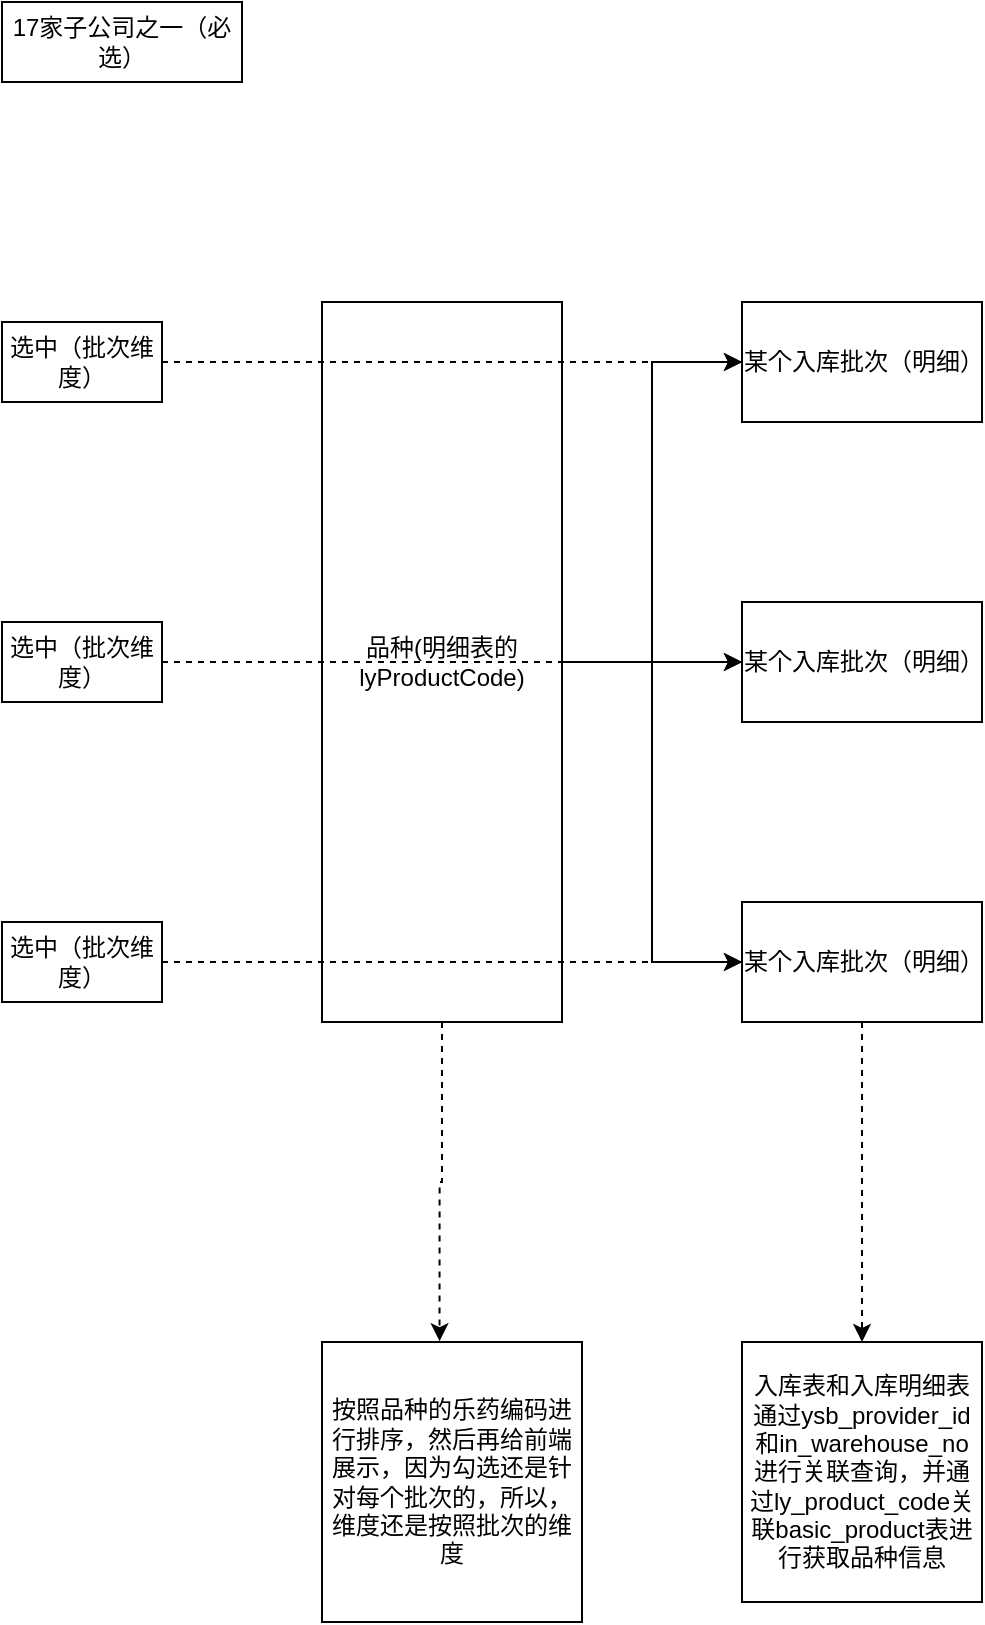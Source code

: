 <mxfile version="14.7.2" type="github">
  <diagram id="C5RBs43oDa-KdzZeNtuy" name="Page-1">
    <mxGraphModel dx="1038" dy="547" grid="1" gridSize="10" guides="1" tooltips="1" connect="1" arrows="1" fold="1" page="1" pageScale="1" pageWidth="827" pageHeight="1169" math="0" shadow="0">
      <root>
        <mxCell id="WIyWlLk6GJQsqaUBKTNV-0" />
        <mxCell id="WIyWlLk6GJQsqaUBKTNV-1" parent="WIyWlLk6GJQsqaUBKTNV-0" />
        <mxCell id="XHn2JGM8GZ9QQ2l2qrSP-2" value="某个入库批次（明细）" style="rounded=0;whiteSpace=wrap;html=1;" vertex="1" parent="WIyWlLk6GJQsqaUBKTNV-1">
          <mxGeometry x="410" y="190" width="120" height="60" as="geometry" />
        </mxCell>
        <mxCell id="XHn2JGM8GZ9QQ2l2qrSP-8" style="edgeStyle=orthogonalEdgeStyle;rounded=0;orthogonalLoop=1;jettySize=auto;html=1;entryX=0;entryY=0.5;entryDx=0;entryDy=0;" edge="1" parent="WIyWlLk6GJQsqaUBKTNV-1" source="XHn2JGM8GZ9QQ2l2qrSP-3" target="XHn2JGM8GZ9QQ2l2qrSP-2">
          <mxGeometry relative="1" as="geometry" />
        </mxCell>
        <mxCell id="XHn2JGM8GZ9QQ2l2qrSP-9" style="edgeStyle=orthogonalEdgeStyle;rounded=0;orthogonalLoop=1;jettySize=auto;html=1;exitX=1;exitY=0.5;exitDx=0;exitDy=0;entryX=0;entryY=0.5;entryDx=0;entryDy=0;" edge="1" parent="WIyWlLk6GJQsqaUBKTNV-1" source="XHn2JGM8GZ9QQ2l2qrSP-3" target="XHn2JGM8GZ9QQ2l2qrSP-4">
          <mxGeometry relative="1" as="geometry" />
        </mxCell>
        <mxCell id="XHn2JGM8GZ9QQ2l2qrSP-12" style="edgeStyle=orthogonalEdgeStyle;rounded=0;orthogonalLoop=1;jettySize=auto;html=1;exitX=1;exitY=0.5;exitDx=0;exitDy=0;entryX=0;entryY=0.5;entryDx=0;entryDy=0;" edge="1" parent="WIyWlLk6GJQsqaUBKTNV-1" source="XHn2JGM8GZ9QQ2l2qrSP-3" target="XHn2JGM8GZ9QQ2l2qrSP-11">
          <mxGeometry relative="1" as="geometry" />
        </mxCell>
        <mxCell id="XHn2JGM8GZ9QQ2l2qrSP-27" style="edgeStyle=orthogonalEdgeStyle;rounded=0;orthogonalLoop=1;jettySize=auto;html=1;entryX=0.452;entryY=-0.003;entryDx=0;entryDy=0;entryPerimeter=0;dashed=1;" edge="1" parent="WIyWlLk6GJQsqaUBKTNV-1" source="XHn2JGM8GZ9QQ2l2qrSP-3" target="XHn2JGM8GZ9QQ2l2qrSP-26">
          <mxGeometry relative="1" as="geometry" />
        </mxCell>
        <mxCell id="XHn2JGM8GZ9QQ2l2qrSP-3" value="&lt;span&gt;品种(明细表的lyProductCode)&lt;/span&gt;" style="rounded=0;whiteSpace=wrap;html=1;" vertex="1" parent="WIyWlLk6GJQsqaUBKTNV-1">
          <mxGeometry x="200" y="190" width="120" height="360" as="geometry" />
        </mxCell>
        <mxCell id="XHn2JGM8GZ9QQ2l2qrSP-4" value="&lt;span&gt;某个入库批次（明细）&lt;/span&gt;" style="rounded=0;whiteSpace=wrap;html=1;" vertex="1" parent="WIyWlLk6GJQsqaUBKTNV-1">
          <mxGeometry x="410" y="340" width="120" height="60" as="geometry" />
        </mxCell>
        <mxCell id="XHn2JGM8GZ9QQ2l2qrSP-25" style="edgeStyle=orthogonalEdgeStyle;rounded=0;orthogonalLoop=1;jettySize=auto;html=1;entryX=0.5;entryY=0;entryDx=0;entryDy=0;dashed=1;" edge="1" parent="WIyWlLk6GJQsqaUBKTNV-1" source="XHn2JGM8GZ9QQ2l2qrSP-11" target="XHn2JGM8GZ9QQ2l2qrSP-23">
          <mxGeometry relative="1" as="geometry" />
        </mxCell>
        <mxCell id="XHn2JGM8GZ9QQ2l2qrSP-11" value="&lt;span&gt;某个入库批次（明细）&lt;/span&gt;" style="rounded=0;whiteSpace=wrap;html=1;" vertex="1" parent="WIyWlLk6GJQsqaUBKTNV-1">
          <mxGeometry x="410" y="490" width="120" height="60" as="geometry" />
        </mxCell>
        <mxCell id="XHn2JGM8GZ9QQ2l2qrSP-14" style="edgeStyle=orthogonalEdgeStyle;rounded=0;orthogonalLoop=1;jettySize=auto;html=1;entryX=0;entryY=0.5;entryDx=0;entryDy=0;dashed=1;" edge="1" parent="WIyWlLk6GJQsqaUBKTNV-1" source="XHn2JGM8GZ9QQ2l2qrSP-13" target="XHn2JGM8GZ9QQ2l2qrSP-2">
          <mxGeometry relative="1" as="geometry" />
        </mxCell>
        <mxCell id="XHn2JGM8GZ9QQ2l2qrSP-13" value="选中（批次维度）" style="rounded=0;whiteSpace=wrap;html=1;" vertex="1" parent="WIyWlLk6GJQsqaUBKTNV-1">
          <mxGeometry x="40" y="200" width="80" height="40" as="geometry" />
        </mxCell>
        <mxCell id="XHn2JGM8GZ9QQ2l2qrSP-16" style="edgeStyle=orthogonalEdgeStyle;rounded=0;orthogonalLoop=1;jettySize=auto;html=1;entryX=0;entryY=0.5;entryDx=0;entryDy=0;dashed=1;" edge="1" parent="WIyWlLk6GJQsqaUBKTNV-1" source="XHn2JGM8GZ9QQ2l2qrSP-15" target="XHn2JGM8GZ9QQ2l2qrSP-4">
          <mxGeometry relative="1" as="geometry" />
        </mxCell>
        <mxCell id="XHn2JGM8GZ9QQ2l2qrSP-15" value="选中（批次维度）" style="rounded=0;whiteSpace=wrap;html=1;" vertex="1" parent="WIyWlLk6GJQsqaUBKTNV-1">
          <mxGeometry x="40" y="350" width="80" height="40" as="geometry" />
        </mxCell>
        <mxCell id="XHn2JGM8GZ9QQ2l2qrSP-18" style="edgeStyle=orthogonalEdgeStyle;rounded=0;orthogonalLoop=1;jettySize=auto;html=1;entryX=0;entryY=0.5;entryDx=0;entryDy=0;dashed=1;" edge="1" parent="WIyWlLk6GJQsqaUBKTNV-1" source="XHn2JGM8GZ9QQ2l2qrSP-17" target="XHn2JGM8GZ9QQ2l2qrSP-11">
          <mxGeometry relative="1" as="geometry" />
        </mxCell>
        <mxCell id="XHn2JGM8GZ9QQ2l2qrSP-17" value="选中（批次维度）" style="rounded=0;whiteSpace=wrap;html=1;" vertex="1" parent="WIyWlLk6GJQsqaUBKTNV-1">
          <mxGeometry x="40" y="500" width="80" height="40" as="geometry" />
        </mxCell>
        <mxCell id="XHn2JGM8GZ9QQ2l2qrSP-19" value="17家子公司之一（必选）" style="rounded=0;whiteSpace=wrap;html=1;" vertex="1" parent="WIyWlLk6GJQsqaUBKTNV-1">
          <mxGeometry x="40" y="40" width="120" height="40" as="geometry" />
        </mxCell>
        <mxCell id="XHn2JGM8GZ9QQ2l2qrSP-23" value="入库表和入库明细表通过ysb_provider_id和in_warehouse_no进行关联查询，并通过ly_product_code关联basic_product表进行获取品种信息" style="rounded=0;whiteSpace=wrap;html=1;" vertex="1" parent="WIyWlLk6GJQsqaUBKTNV-1">
          <mxGeometry x="410" y="710" width="120" height="130" as="geometry" />
        </mxCell>
        <mxCell id="XHn2JGM8GZ9QQ2l2qrSP-26" value="按照品种的乐药编码进行排序，然后再给前端展示，因为勾选还是针对每个批次的，所以，维度还是按照批次的维度" style="rounded=0;whiteSpace=wrap;html=1;" vertex="1" parent="WIyWlLk6GJQsqaUBKTNV-1">
          <mxGeometry x="200" y="710" width="130" height="140" as="geometry" />
        </mxCell>
      </root>
    </mxGraphModel>
  </diagram>
</mxfile>
